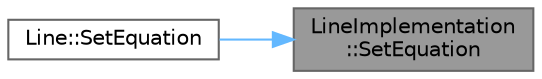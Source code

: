 digraph "LineImplementation::SetEquation"
{
 // LATEX_PDF_SIZE
  bgcolor="transparent";
  edge [fontname=Helvetica,fontsize=10,labelfontname=Helvetica,labelfontsize=10];
  node [fontname=Helvetica,fontsize=10,shape=box,height=0.2,width=0.9];
  rankdir="RL";
  Node1 [label="LineImplementation\l::SetEquation",height=0.2,width=0.4,color="gray40", fillcolor="grey60", style="filled", fontcolor="black",tooltip="Sets new equation of line."];
  Node1 -> Node2 [dir="back",color="steelblue1",style="solid"];
  Node2 [label="Line::SetEquation",height=0.2,width=0.4,color="grey40", fillcolor="white", style="filled",URL="$class_line.html#ad99f3e15fa5630bbe53659939f2cf78e",tooltip="Set new equation of line."];
}
